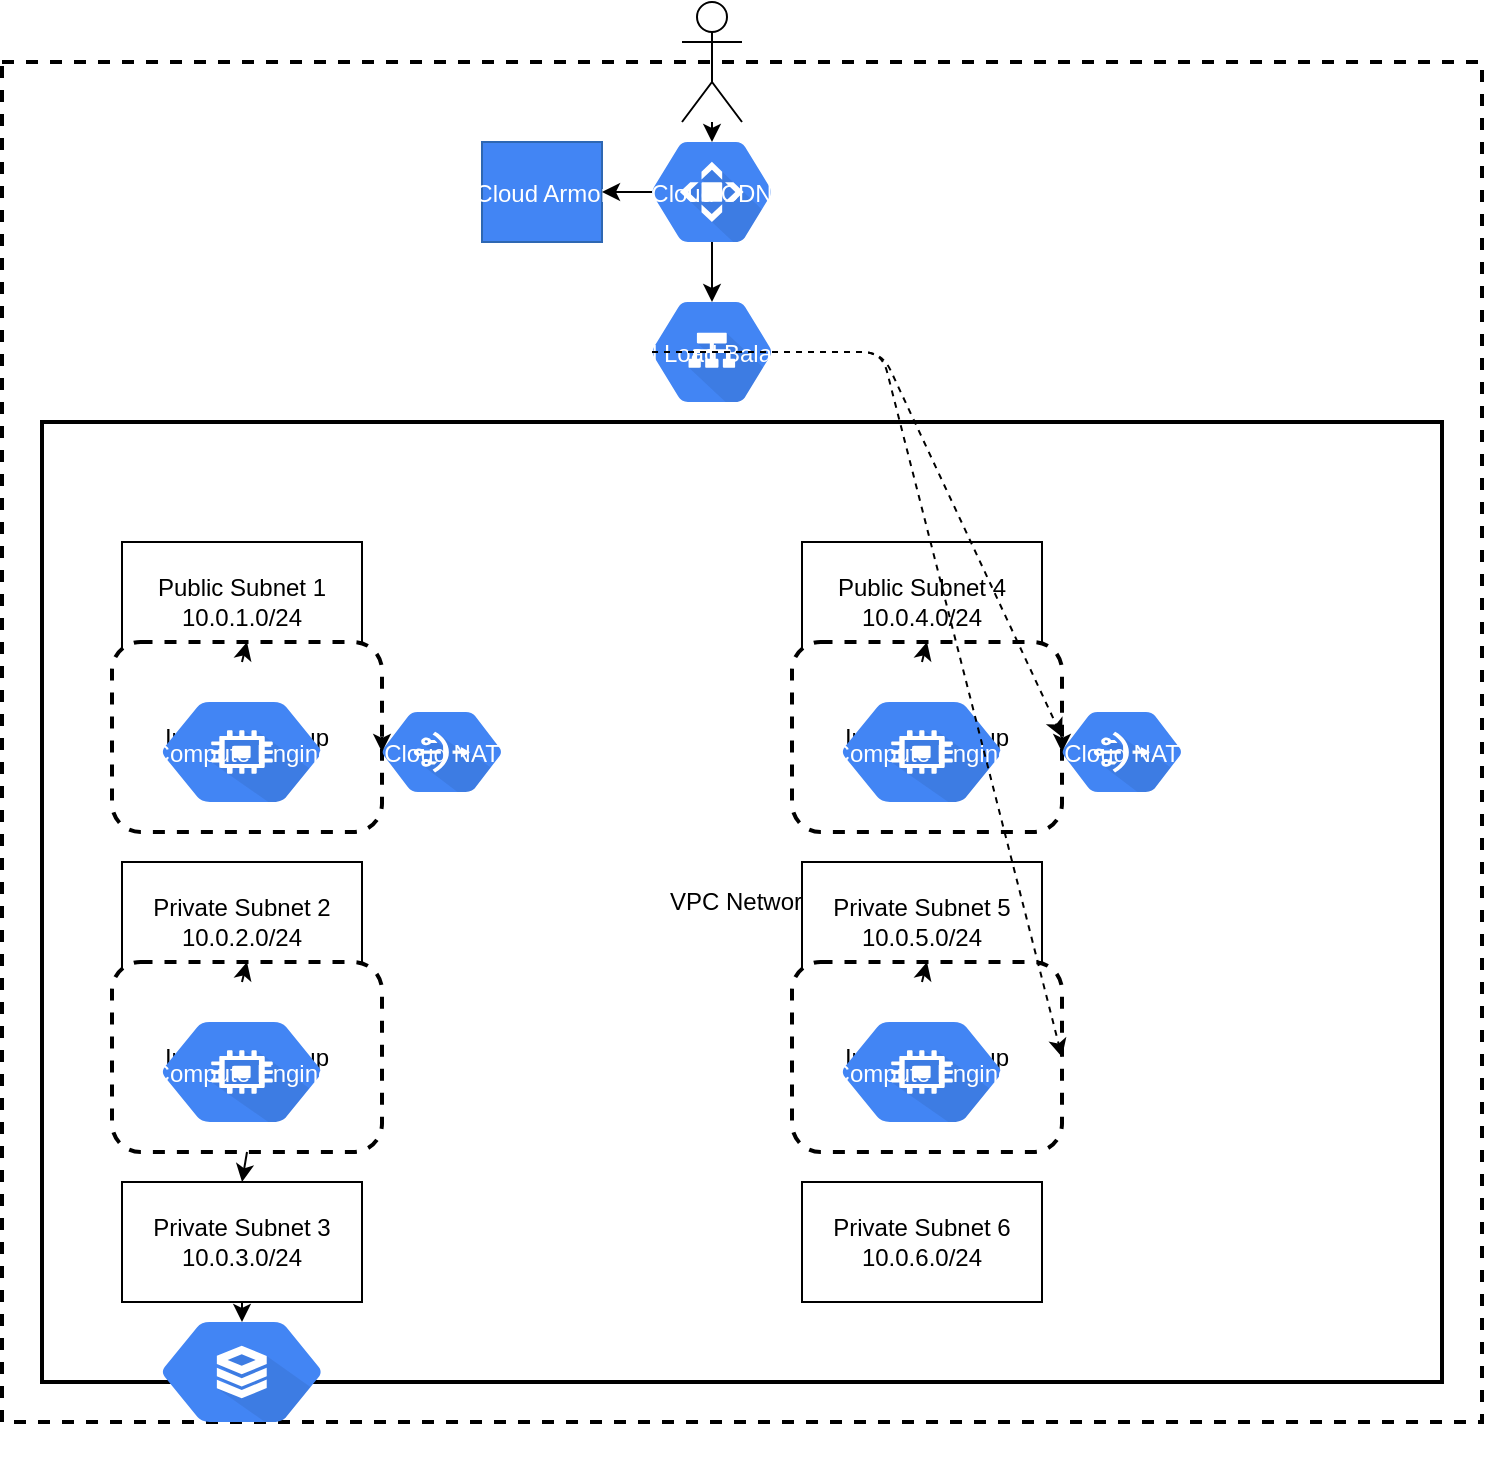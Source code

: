<mxfile version="21.6.8" type="device">
  <diagram id="unique-diagram-id" name="GCP Architecture">
    <mxGraphModel dx="1024" dy="768" grid="1" gridSize="10" guides="1" tooltips="1" connect="1" arrows="1" fold="1" page="1" pageScale="1" pageWidth="827" pageHeight="1169" math="0" shadow="0">
      <root>
        <mxCell id="0" />
        <mxCell id="1" parent="0" />

        <mxCell id="region" value="Region" style="rounded=0;whiteSpace=wrap;html=1;strokeWidth=2;dashed=1;" vertex="1" parent="1">
          <mxGeometry x="40" y="40" width="740" height="680" as="geometry" />
        </mxCell>

        <mxCell id="users" style="shape=umlActor;verticalLabelPosition=bottom;verticalAlign=top;html=1;" vertex="1" parent="1">
          <mxGeometry x="380" y="10" width="30" height="60" as="geometry"/>
        </mxCell>
        <mxCell id="user-arrow" style="endArrow=classic;html=1;exitX=0.5;exitY=1;exitDx=0;exitDy=0;entryX=0.5;entryY=0;entryDx=0;entryDy=0;" edge="1" parent="1" source="users" target="cdn">
          <mxGeometry relative="1" as="geometry"/>
        </mxCell>

        <mxCell id="cdn" value="Cloud CDN" style="shape=mxgraph.gcp2.cloud_cdn;fillColor=#4285F4;strokeColor=#2E67B2;fontColor=#ffffff" vertex="1" parent="1">
          <mxGeometry x="365" y="80" width="60" height="50" as="geometry" />
        </mxCell>

        <mxCell id="armor" value="Cloud Armor" style="shape=mxgraph.gcp2.security_command_center;fillColor=#4285F4;strokeColor=#2E67B2;fontColor=#ffffff;" vertex="1" parent="1">
          <mxGeometry x="280" y="80" width="60" height="50" as="geometry" />
        </mxCell>
        <mxCell id="cdn-armor-arrow" style="endArrow=classic;html=1;exitX=0;exitY=0.5;exitDx=0;exitDy=0;entryX=1;entryY=0.5;entryDx=0;entryDy=0;" edge="1" parent="1" source="cdn" target="armor">
          <mxGeometry relative="1" as="geometry"/>
        </mxCell>

        <mxCell id="lb" value="Cloud Load Balancing" style="shape=mxgraph.gcp2.cloud_load_balancing;fillColor=#4285F4;strokeColor=#2E67B2;fontColor=#ffffff" vertex="1" parent="1">
          <mxGeometry x="365" y="160" width="60" height="50" as="geometry" />
        </mxCell>
        <mxCell id="cdn-lb-arrow" style="endArrow=classic;html=1;exitX=0.5;exitY=1;exitDx=0;exitDy=0;entryX=0.5;entryY=0;entryDx=0;entryDy=0;" edge="1" parent="1" source="cdn" target="lb">
          <mxGeometry relative="1" as="geometry"/>
        </mxCell>

        <mxCell id="zone-a" value="Zone A" style="rounded=0;whiteSpace=wrap;html=1;strokeWidth=2;dashed=1;" vertex="1" parent="1">
          <mxGeometry x="80" y="240" width="300" height="440" as="geometry" />
        </mxCell>
        <mxCell id="zone-b" value="Zone B" style="rounded=0;whiteSpace=wrap;html=1;strokeWidth=2;dashed=1;" vertex="1" parent="1">
          <mxGeometry x="420" y="240" width="300" height="440" as="geometry" />
        </mxCell>

        <mxCell id="vpc" value="VPC Network" style="rounded=0;whiteSpace=wrap;html=1;strokeWidth=2;dashed=0;" vertex="1" parent="1">
          <mxGeometry x="60" y="220" width="700" height="480" as="geometry" />
        </mxCell>

        <mxCell id="public-subnet-a" value="Public Subnet 1&#xa;10.0.1.0/24" style="rounded=0;whiteSpace=wrap;html=1;" vertex="1" parent="1">
          <mxGeometry x="100" y="280" width="120" height="60" as="geometry" />
        </mxCell>
        <mxCell id="instance-group-a" value="Instance Group" style="rounded=1;whiteSpace=wrap;html=1;strokeWidth=2;dashed=1;" vertex="1" parent="1">
          <mxGeometry x="95" y="330" width="135" height="95" as="geometry"/>
        </mxCell>
        <mxCell id="web-server-a" value="Compute Engine" style="shape=mxgraph.gcp2.compute_engine;fillColor=#4285F4;strokeColor=#2E67B2;fontColor=#ffffff;" vertex="1" parent="instance-group-a">
          <mxGeometry x="25" y="30" width="80" height="50" as="geometry" />
        </mxCell>
        <mxCell id="subnet-instanceGroupA-arrow" style="endArrow=classic;html=1;exitX=0.5;exitY=1;exitDx=0;exitDy=0;entryX=0.5;entryY=0;entryDx=0;entryDy=0;" edge="1" parent="1" source="public-subnet-a" target="instance-group-a">
          <mxGeometry relative="1" as="geometry"/>
        </mxCell>
        <mxCell id="nat-a" value="Cloud NAT" style="shape=mxgraph.gcp2.cloud_nat;fillColor=#4285F4;strokeColor=#2E67B2;fontColor=#ffffff" vertex="1" parent="1">
          <mxGeometry x="230" y="365" width="60" height="40" as="geometry"/>
        </mxCell>
        <mxCell id="instanceGroup-natA-arrow" style="endArrow=classic;html=1;exitX=1;exitY=0.5;exitDx=0;exitDy=0;entryX=0;entryY=0.5;entryDx=0;entryDy=0;" edge="1" parent="1" source="instance-group-a" target="nat-a">
          <mxGeometry relative="1" as="geometry"/>
        </mxCell>

        <mxCell id="private-subnet-2-a" value="Private Subnet 2&#xa;10.0.2.0/24" style="rounded=0;whiteSpace=wrap;html=1;" vertex="1" parent="1">
          <mxGeometry x="100" y="440" width="120" height="60" as="geometry" />
        </mxCell>
        <mxCell id="instance-group-app-a" value="Instance Group" style="rounded=1;whiteSpace=wrap;html=1;strokeWidth=2;dashed=1;" vertex="1" parent="1">
          <mxGeometry x="95" y="490" width="135" height="95" as="geometry"/>
        </mxCell>
        <mxCell id="app-server-a" value="Compute Engine" style="shape=mxgraph.gcp2.compute_engine;fillColor=#4285F4;strokeColor=#2E67B2;fontColor=#ffffff" vertex="1" parent="instance-group-app-a">
          <mxGeometry x="25" y="30" width="80" height="50" as="geometry" />
        </mxCell>
        <mxCell id="private2-instanceGroupAppA-arrow" style="endArrow=classic;html=1;exitX=0.5;exitY=1;exitDx=0;exitDy=0;entryX=0.5;entryY=0;entryDx=0;entryDy=0;" edge="1" parent="1" source="private-subnet-2-a" target="instance-group-app-a">
          <mxGeometry relative="1" as="geometry"/>
        </mxCell>

        <mxCell id="private-subnet-3-a" value="Private Subnet 3&#xa;10.0.3.0/24" style="rounded=0;whiteSpace=wrap;html=1;" vertex="1" parent="1">
          <mxGeometry x="100" y="600" width="120" height="60" as="geometry" />
        </mxCell>
        <mxCell id="cloud-sql-primary" value="Cloud SQL" style="shape=mxgraph.gcp2.cloud_sql;fillColor=#4285F4;strokeColor=#2E67B2;fontColor=#ffffff;verticalLabelPosition=bottom;verticalAlign=top" vertex="1" parent="1">
          <mxGeometry x="120" y="670" width="80" height="50" as="geometry" />
        </mxCell>
        <mxCell id="appA-sqlPrimary-arrow" style="endArrow=classic;html=1;exitX=0.5;exitY=1;exitDx=0;exitDy=0;entryX=0.5;entryY=0;entryDx=0;entryDy=0;" edge="1" parent="1" source="instance-group-app-a" target="private-subnet-3-a">
          <mxGeometry relative="1" as="geometry"/>
        </mxCell>
        <mxCell id="private3-sqlPrimary-arrow" style="endArrow=classic;html=1;exitX=0.5;exitY=1;exitDx=0;exitDy=0;entryX=0.5;entryY=0;entryDx=0;entryDy=0;" edge="1" parent="1" source="private-subnet-3-a" target="cloud-sql-primary">
          <mxGeometry relative="1" as="geometry"/>
        </mxCell>

        <mxCell id="public-subnet-b" value="Public Subnet 4&#xa;10.0.4.0/24" style="rounded=0;whiteSpace=wrap;html=1;" vertex="1" parent="1">
          <mxGeometry x="440" y="280" width="120" height="60" as="geometry" />
        </mxCell>
        <mxCell id="instance-group-b" value="Instance Group" style="rounded=1;whiteSpace=wrap;html=1;strokeWidth=2;dashed=1;" vertex="1" parent="1">
          <mxGeometry x="435" y="330" width="135" height="95" as="geometry"/>
        </mxCell>
        <mxCell id="web-server-b" value="Compute Engine" style="shape=mxgraph.gcp2.compute_engine;fillColor=#4285F4;strokeColor=#2E67B2;fontColor=#ffffff" vertex="1" parent="instance-group-b">
          <mxGeometry x="25" y="30" width="80" height="50" as="geometry" />
        </mxCell>
        <mxCell id="subnet-instanceGroupB-arrow" style="endArrow=classic;html=1;exitX=0.5;exitY=1;exitDx=0;exitDy=0;entryX=0.5;entryY=0;entryDx=0;entryDy=0;" edge="1" parent="1" source="public-subnet-b" target="instance-group-b">
          <mxGeometry relative="1" as="geometry"/>
        </mxCell>

        <mxCell id="nat-b" value="Cloud NAT" style="shape=mxgraph.gcp2.cloud_nat;fillColor=#4285F4;strokeColor=#2E67B2;fontColor=#ffffff" vertex="1" parent="1">
          <mxGeometry x="570" y="365" width="60" height="40" as="geometry"/>
        </mxCell>
        <mxCell id="instanceGroupB-natB-arrow" style="endArrow=classic;html=1;exitX=1;exitY=0.5;exitDx=0;exitDy=0;entryX=0;entryY=0.5;entryDx=0;entryDy=0;" edge="1" parent="1" source="instance-group-b" target="nat-b">
          <mxGeometry relative="1" as="geometry"/>
        </mxCell>

        <mxCell id="private-subnet-5-b" value="Private Subnet 5&#xa;10.0.5.0/24" style="rounded=0;whiteSpace=wrap;html=1;" vertex="1" parent="1">
          <mxGeometry x="440" y="440" width="120" height="60" as="geometry" />
        </mxCell>
        <mxCell id="instance-group-app-b" value="Instance Group" style="rounded=1;whiteSpace=wrap;html=1;strokeWidth=2;dashed=1;" vertex="1" parent="1">
           <mxGeometry x="435" y="490" width="135" height="95" as="geometry"/>
        </mxCell>
        <mxCell id="app-server-b" value="Compute Engine" style="shape=mxgraph.gcp2.compute_engine;fillColor=#4285F4;strokeColor=#2E67B2;fontColor=#ffffff" vertex="1" parent="instance-group-app-b">
           <mxGeometry x="25" y="30" width="80" height="50" as="geometry"/>
        </mxCell>

        <mxCell id="private5-instanceGroupAppB-arrow" style="endArrow=classic;html=1;exitX=0.5;exitY=1;exitDx=0;exitDy=0;entryX=0.5;entryY=0;entryDx=0;entryDy=0;" edge="1" parent="1" source="private-subnet-5-b" target="instance-group-app-b">
          <mxGeometry relative="1" as="geometry"/>
        </mxCell>

        <mxCell id="private-subnet-6-b" value="Private Subnet 6&#xa;10.0.6.0/24" style="rounded=0;whiteSpace=wrap;html=1;" vertex="1" parent="1">
          <mxGeometry x="440" y="600" width="120" height="60" as="geometry" />
        </mxCell>
        <mxCell id="lb-instanceGroupB-arrow" style="endArrow=classic;html=1;exitX=0;exitY=0.5;exitDx=0;exitDy=0;entryX=1;entryY=0.5;entryDx=0;entryDy=0;dashed=1;" edge="1" source="lb" target="instance-group-b" parent="1">
            <mxGeometry relative="1" as="geometry">
            <Array as="points">
              <mxPoint x="480" y="185" />
            </Array>
          </mxGeometry>
        </mxCell>
          <mxCell id="lb-instanceGroupAppB-arrow" style="endArrow=classic;html=1;exitX=0;exitY=0.5;exitDx=0;exitDy=0;entryX=1;entryY=0.5;entryDx=0;entryDy=0;dashed=1;" edge="1" source="lb" target="instance-group-app-b" parent="1">
            <mxGeometry relative="1" as="geometry">
            <Array as="points">
              <mxPoint x="480" y="185" />
            </Array>
          </mxGeometry>
        </mxCell>
      </root>
    </mxGraphModel>
  </diagram>
</mxfile>
